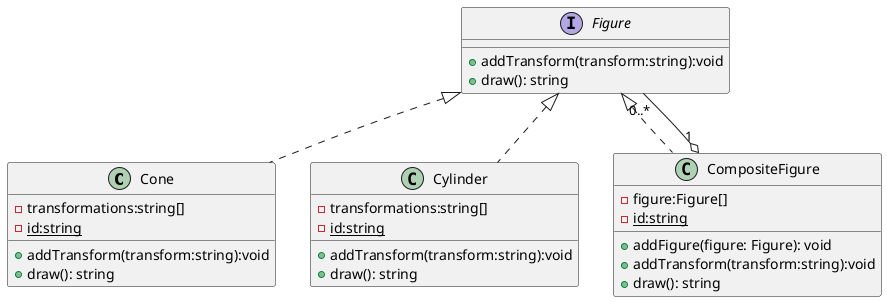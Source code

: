 @startuml
class Cone{
    -transformations:string[]
    -{static}id:string
    +addTransform(transform:string):void
    +draw(): string
}

class Cylinder{
    -transformations:string[]
    -{static}id:string
    +addTransform(transform:string):void
    +draw(): string
}

interface Figure{
    +addTransform(transform:string):void
    +draw(): string
}

class CompositeFigure{
    -figure:Figure[]
    -{static}id:string
    +addFigure(figure: Figure): void
    +addTransform(transform:string):void
    +draw(): string
}

Figure <|.. Cone
Figure <|.. Cylinder
Figure <|.. CompositeFigure
CompositeFigure "1" o--" 0..*" Figure

@enduml